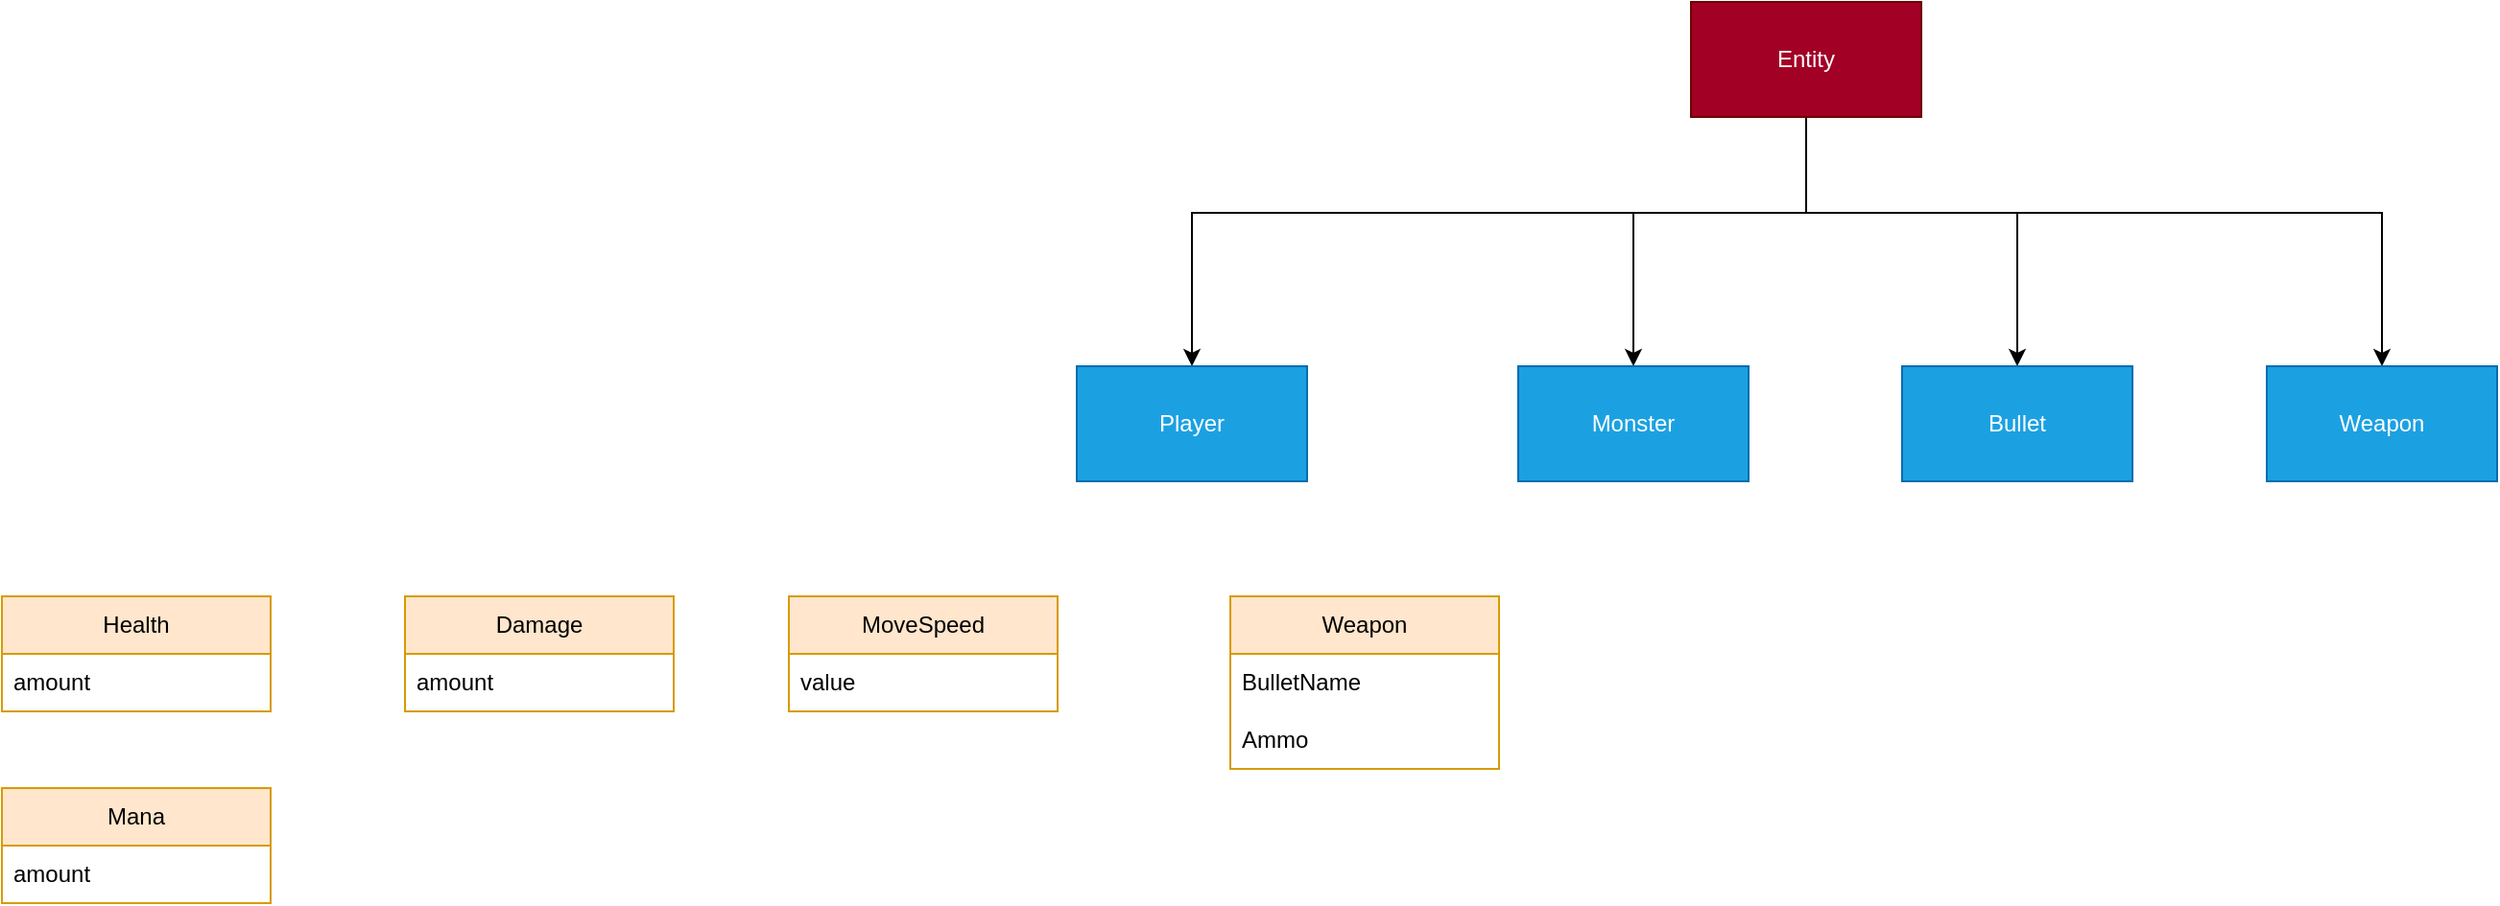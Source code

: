 <mxfile version="24.7.17">
  <diagram name="Page-1" id="DDLZ6jrAf0ivfyf_pAfU">
    <mxGraphModel dx="1050" dy="621" grid="1" gridSize="10" guides="1" tooltips="1" connect="1" arrows="1" fold="1" page="1" pageScale="1" pageWidth="850" pageHeight="1100" math="0" shadow="0">
      <root>
        <mxCell id="0" />
        <mxCell id="1" parent="0" />
        <mxCell id="nF6cZgoAUwyk-F5XJg-e-1" value="Health" style="swimlane;fontStyle=0;childLayout=stackLayout;horizontal=1;startSize=30;horizontalStack=0;resizeParent=1;resizeParentMax=0;resizeLast=0;collapsible=1;marginBottom=0;whiteSpace=wrap;html=1;fillColor=#ffe6cc;strokeColor=#d79b00;" vertex="1" parent="1">
          <mxGeometry x="510" y="520" width="140" height="60" as="geometry" />
        </mxCell>
        <mxCell id="nF6cZgoAUwyk-F5XJg-e-2" value="amount" style="text;strokeColor=none;fillColor=none;align=left;verticalAlign=middle;spacingLeft=4;spacingRight=4;overflow=hidden;points=[[0,0.5],[1,0.5]];portConstraint=eastwest;rotatable=0;whiteSpace=wrap;html=1;" vertex="1" parent="nF6cZgoAUwyk-F5XJg-e-1">
          <mxGeometry y="30" width="140" height="30" as="geometry" />
        </mxCell>
        <mxCell id="nF6cZgoAUwyk-F5XJg-e-9" style="edgeStyle=orthogonalEdgeStyle;rounded=0;orthogonalLoop=1;jettySize=auto;html=1;entryX=0.5;entryY=0;entryDx=0;entryDy=0;" edge="1" parent="1" source="nF6cZgoAUwyk-F5XJg-e-5" target="nF6cZgoAUwyk-F5XJg-e-6">
          <mxGeometry relative="1" as="geometry">
            <Array as="points">
              <mxPoint x="1450" y="320" />
              <mxPoint x="1130" y="320" />
            </Array>
          </mxGeometry>
        </mxCell>
        <mxCell id="nF6cZgoAUwyk-F5XJg-e-10" style="edgeStyle=orthogonalEdgeStyle;rounded=0;orthogonalLoop=1;jettySize=auto;html=1;entryX=0.5;entryY=0;entryDx=0;entryDy=0;" edge="1" parent="1" source="nF6cZgoAUwyk-F5XJg-e-5" target="nF6cZgoAUwyk-F5XJg-e-7">
          <mxGeometry relative="1" as="geometry">
            <Array as="points">
              <mxPoint x="1450" y="320" />
              <mxPoint x="1360" y="320" />
            </Array>
          </mxGeometry>
        </mxCell>
        <mxCell id="nF6cZgoAUwyk-F5XJg-e-11" style="edgeStyle=orthogonalEdgeStyle;rounded=0;orthogonalLoop=1;jettySize=auto;html=1;entryX=0.5;entryY=0;entryDx=0;entryDy=0;" edge="1" parent="1" source="nF6cZgoAUwyk-F5XJg-e-5" target="nF6cZgoAUwyk-F5XJg-e-8">
          <mxGeometry relative="1" as="geometry">
            <Array as="points">
              <mxPoint x="1450" y="320" />
              <mxPoint x="1560" y="320" />
            </Array>
          </mxGeometry>
        </mxCell>
        <mxCell id="nF6cZgoAUwyk-F5XJg-e-29" style="edgeStyle=orthogonalEdgeStyle;rounded=0;orthogonalLoop=1;jettySize=auto;html=1;entryX=0.5;entryY=0;entryDx=0;entryDy=0;" edge="1" parent="1" source="nF6cZgoAUwyk-F5XJg-e-5" target="nF6cZgoAUwyk-F5XJg-e-28">
          <mxGeometry relative="1" as="geometry">
            <Array as="points">
              <mxPoint x="1450" y="320" />
              <mxPoint x="1750" y="320" />
            </Array>
          </mxGeometry>
        </mxCell>
        <mxCell id="nF6cZgoAUwyk-F5XJg-e-5" value="Entity" style="rounded=0;whiteSpace=wrap;html=1;fillColor=#a20025;fontColor=#ffffff;strokeColor=#6F0000;" vertex="1" parent="1">
          <mxGeometry x="1390" y="210" width="120" height="60" as="geometry" />
        </mxCell>
        <mxCell id="nF6cZgoAUwyk-F5XJg-e-6" value="Player" style="rounded=0;whiteSpace=wrap;html=1;fillColor=#1ba1e2;fontColor=#ffffff;strokeColor=#006EAF;" vertex="1" parent="1">
          <mxGeometry x="1070" y="400" width="120" height="60" as="geometry" />
        </mxCell>
        <mxCell id="nF6cZgoAUwyk-F5XJg-e-7" value="Monster" style="rounded=0;whiteSpace=wrap;html=1;fillColor=#1ba1e2;fontColor=#ffffff;strokeColor=#006EAF;" vertex="1" parent="1">
          <mxGeometry x="1300" y="400" width="120" height="60" as="geometry" />
        </mxCell>
        <mxCell id="nF6cZgoAUwyk-F5XJg-e-8" value="Bullet" style="rounded=0;whiteSpace=wrap;html=1;fillColor=#1ba1e2;fontColor=#ffffff;strokeColor=#006EAF;" vertex="1" parent="1">
          <mxGeometry x="1500" y="400" width="120" height="60" as="geometry" />
        </mxCell>
        <mxCell id="nF6cZgoAUwyk-F5XJg-e-12" value="Damage" style="swimlane;fontStyle=0;childLayout=stackLayout;horizontal=1;startSize=30;horizontalStack=0;resizeParent=1;resizeParentMax=0;resizeLast=0;collapsible=1;marginBottom=0;whiteSpace=wrap;html=1;fillColor=#ffe6cc;strokeColor=#d79b00;" vertex="1" parent="1">
          <mxGeometry x="720" y="520" width="140" height="60" as="geometry" />
        </mxCell>
        <mxCell id="nF6cZgoAUwyk-F5XJg-e-13" value="amount" style="text;strokeColor=none;fillColor=none;align=left;verticalAlign=middle;spacingLeft=4;spacingRight=4;overflow=hidden;points=[[0,0.5],[1,0.5]];portConstraint=eastwest;rotatable=0;whiteSpace=wrap;html=1;" vertex="1" parent="nF6cZgoAUwyk-F5XJg-e-12">
          <mxGeometry y="30" width="140" height="30" as="geometry" />
        </mxCell>
        <mxCell id="nF6cZgoAUwyk-F5XJg-e-16" value="MoveSpeed" style="swimlane;fontStyle=0;childLayout=stackLayout;horizontal=1;startSize=30;horizontalStack=0;resizeParent=1;resizeParentMax=0;resizeLast=0;collapsible=1;marginBottom=0;whiteSpace=wrap;html=1;fillColor=#ffe6cc;strokeColor=#d79b00;" vertex="1" parent="1">
          <mxGeometry x="920" y="520" width="140" height="60" as="geometry" />
        </mxCell>
        <mxCell id="nF6cZgoAUwyk-F5XJg-e-17" value="value" style="text;strokeColor=none;fillColor=none;align=left;verticalAlign=middle;spacingLeft=4;spacingRight=4;overflow=hidden;points=[[0,0.5],[1,0.5]];portConstraint=eastwest;rotatable=0;whiteSpace=wrap;html=1;" vertex="1" parent="nF6cZgoAUwyk-F5XJg-e-16">
          <mxGeometry y="30" width="140" height="30" as="geometry" />
        </mxCell>
        <mxCell id="nF6cZgoAUwyk-F5XJg-e-20" value="Weapon" style="swimlane;fontStyle=0;childLayout=stackLayout;horizontal=1;startSize=30;horizontalStack=0;resizeParent=1;resizeParentMax=0;resizeLast=0;collapsible=1;marginBottom=0;whiteSpace=wrap;html=1;fillColor=#ffe6cc;strokeColor=#d79b00;" vertex="1" parent="1">
          <mxGeometry x="1150" y="520" width="140" height="90" as="geometry" />
        </mxCell>
        <mxCell id="nF6cZgoAUwyk-F5XJg-e-21" value="BulletName" style="text;strokeColor=none;fillColor=none;align=left;verticalAlign=middle;spacingLeft=4;spacingRight=4;overflow=hidden;points=[[0,0.5],[1,0.5]];portConstraint=eastwest;rotatable=0;whiteSpace=wrap;html=1;" vertex="1" parent="nF6cZgoAUwyk-F5XJg-e-20">
          <mxGeometry y="30" width="140" height="30" as="geometry" />
        </mxCell>
        <mxCell id="nF6cZgoAUwyk-F5XJg-e-22" value="Ammo" style="text;strokeColor=none;fillColor=none;align=left;verticalAlign=middle;spacingLeft=4;spacingRight=4;overflow=hidden;points=[[0,0.5],[1,0.5]];portConstraint=eastwest;rotatable=0;whiteSpace=wrap;html=1;" vertex="1" parent="nF6cZgoAUwyk-F5XJg-e-20">
          <mxGeometry y="60" width="140" height="30" as="geometry" />
        </mxCell>
        <mxCell id="nF6cZgoAUwyk-F5XJg-e-24" value="Mana" style="swimlane;fontStyle=0;childLayout=stackLayout;horizontal=1;startSize=30;horizontalStack=0;resizeParent=1;resizeParentMax=0;resizeLast=0;collapsible=1;marginBottom=0;whiteSpace=wrap;html=1;fillColor=#ffe6cc;strokeColor=#d79b00;" vertex="1" parent="1">
          <mxGeometry x="510" y="620" width="140" height="60" as="geometry" />
        </mxCell>
        <mxCell id="nF6cZgoAUwyk-F5XJg-e-25" value="amount" style="text;strokeColor=none;fillColor=none;align=left;verticalAlign=middle;spacingLeft=4;spacingRight=4;overflow=hidden;points=[[0,0.5],[1,0.5]];portConstraint=eastwest;rotatable=0;whiteSpace=wrap;html=1;" vertex="1" parent="nF6cZgoAUwyk-F5XJg-e-24">
          <mxGeometry y="30" width="140" height="30" as="geometry" />
        </mxCell>
        <mxCell id="nF6cZgoAUwyk-F5XJg-e-28" value="Weapon" style="rounded=0;whiteSpace=wrap;html=1;fillColor=#1ba1e2;fontColor=#ffffff;strokeColor=#006EAF;" vertex="1" parent="1">
          <mxGeometry x="1690" y="400" width="120" height="60" as="geometry" />
        </mxCell>
      </root>
    </mxGraphModel>
  </diagram>
</mxfile>
